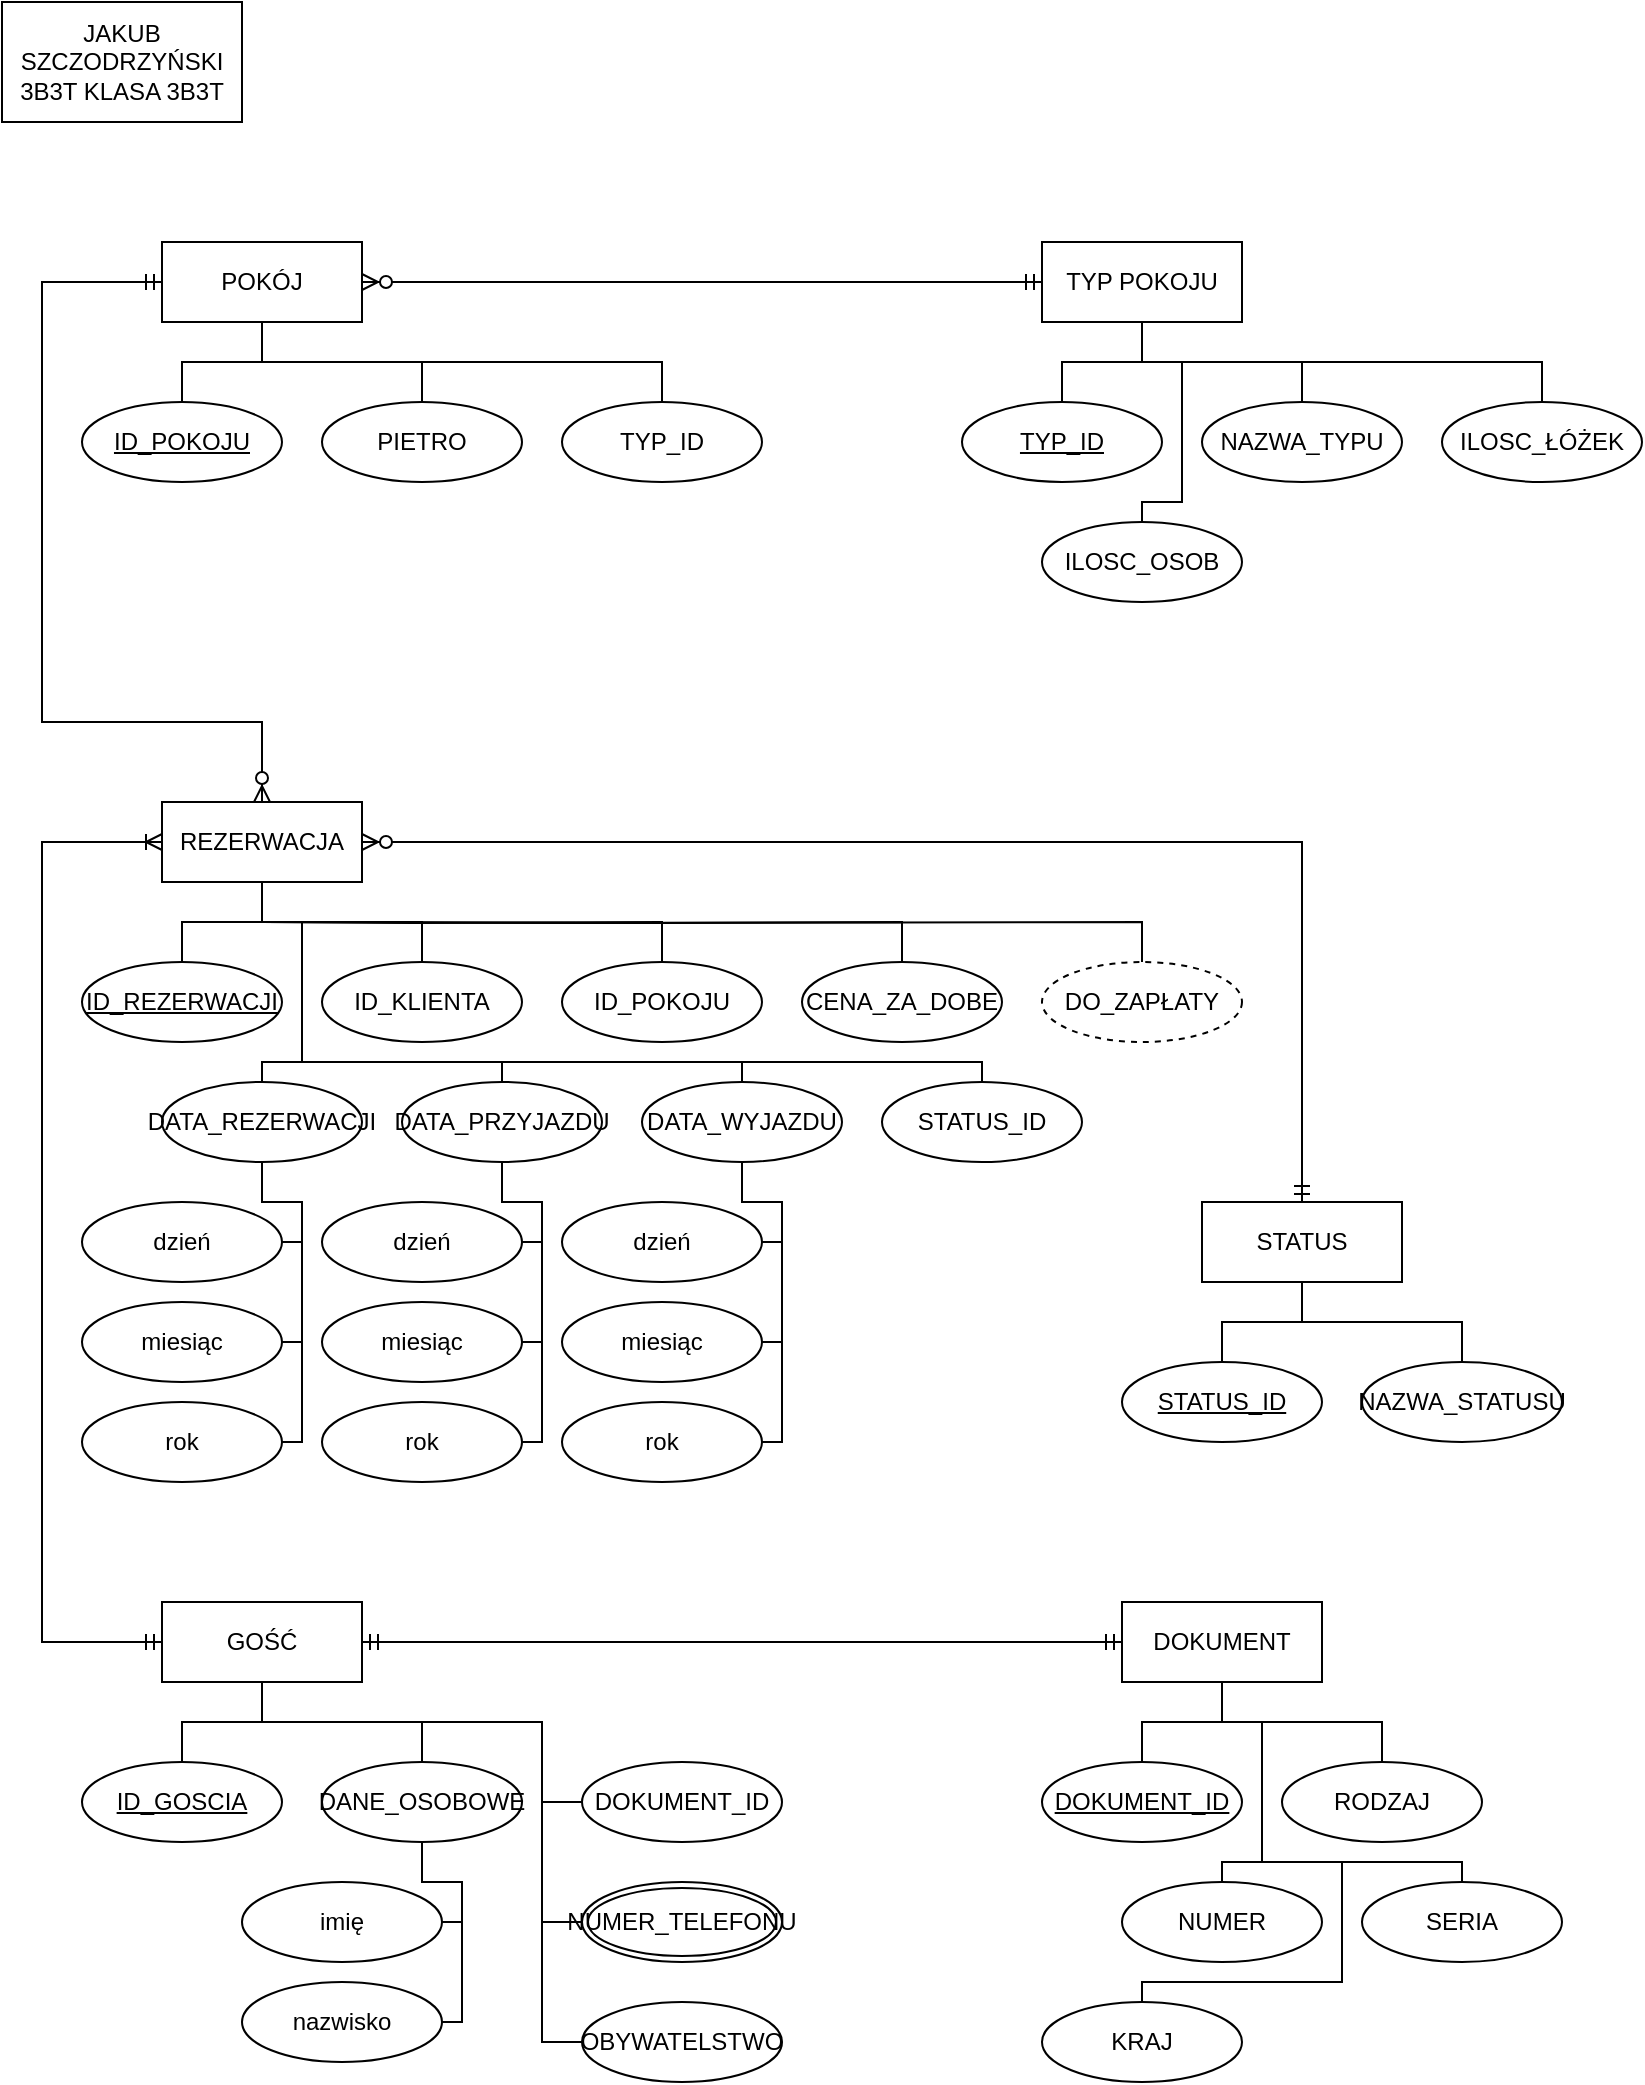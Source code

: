 <mxfile version="14.6.1" type="github">
  <diagram id="aaCWNVvVevW-tKMn6c1v" name="Page-1">
    <mxGraphModel dx="1883" dy="1220" grid="1" gridSize="10" guides="1" tooltips="1" connect="1" arrows="1" fold="1" page="1" pageScale="1" pageWidth="850" pageHeight="1100" math="0" shadow="0">
      <root>
        <mxCell id="0" />
        <mxCell id="1" parent="0" />
        <mxCell id="bizp40bZ_5lWW_H114Bp-1" value="JAKUB SZCZODRZYŃSKI 3B3T KLASA 3B3T" style="rounded=0;whiteSpace=wrap;html=1;" vertex="1" parent="1">
          <mxGeometry width="120" height="60" as="geometry" />
        </mxCell>
        <mxCell id="bizp40bZ_5lWW_H114Bp-52" style="edgeStyle=orthogonalEdgeStyle;rounded=0;orthogonalLoop=1;jettySize=auto;html=1;endArrow=none;endFill=0;" edge="1" parent="1" source="bizp40bZ_5lWW_H114Bp-2" target="bizp40bZ_5lWW_H114Bp-3">
          <mxGeometry relative="1" as="geometry" />
        </mxCell>
        <mxCell id="bizp40bZ_5lWW_H114Bp-53" style="edgeStyle=orthogonalEdgeStyle;rounded=0;orthogonalLoop=1;jettySize=auto;html=1;entryX=0.5;entryY=0;entryDx=0;entryDy=0;endArrow=none;endFill=0;" edge="1" parent="1" source="bizp40bZ_5lWW_H114Bp-2" target="bizp40bZ_5lWW_H114Bp-4">
          <mxGeometry relative="1" as="geometry" />
        </mxCell>
        <mxCell id="bizp40bZ_5lWW_H114Bp-54" style="edgeStyle=orthogonalEdgeStyle;rounded=0;orthogonalLoop=1;jettySize=auto;html=1;entryX=0.5;entryY=0;entryDx=0;entryDy=0;endArrow=none;endFill=0;" edge="1" parent="1" source="bizp40bZ_5lWW_H114Bp-2" target="bizp40bZ_5lWW_H114Bp-5">
          <mxGeometry relative="1" as="geometry">
            <Array as="points">
              <mxPoint x="130" y="180" />
              <mxPoint x="330" y="180" />
            </Array>
          </mxGeometry>
        </mxCell>
        <mxCell id="bizp40bZ_5lWW_H114Bp-82" style="edgeStyle=orthogonalEdgeStyle;rounded=0;orthogonalLoop=1;jettySize=auto;html=1;entryX=0.5;entryY=0;entryDx=0;entryDy=0;startArrow=ERmandOne;startFill=0;endArrow=ERzeroToMany;endFill=1;" edge="1" parent="1" source="bizp40bZ_5lWW_H114Bp-2" target="bizp40bZ_5lWW_H114Bp-11">
          <mxGeometry relative="1" as="geometry">
            <Array as="points">
              <mxPoint x="20" y="140" />
              <mxPoint x="20" y="360" />
              <mxPoint x="130" y="360" />
            </Array>
          </mxGeometry>
        </mxCell>
        <mxCell id="bizp40bZ_5lWW_H114Bp-2" value="&lt;div&gt;POKÓJ&lt;/div&gt;" style="whiteSpace=wrap;html=1;align=center;" vertex="1" parent="1">
          <mxGeometry x="80" y="120" width="100" height="40" as="geometry" />
        </mxCell>
        <mxCell id="bizp40bZ_5lWW_H114Bp-3" value="&lt;u&gt;ID_POKOJU&lt;/u&gt;" style="ellipse;whiteSpace=wrap;html=1;align=center;" vertex="1" parent="1">
          <mxGeometry x="40" y="200" width="100" height="40" as="geometry" />
        </mxCell>
        <mxCell id="bizp40bZ_5lWW_H114Bp-4" value="PIETRO" style="ellipse;whiteSpace=wrap;html=1;align=center;" vertex="1" parent="1">
          <mxGeometry x="160" y="200" width="100" height="40" as="geometry" />
        </mxCell>
        <mxCell id="bizp40bZ_5lWW_H114Bp-5" value="TYP_ID" style="ellipse;whiteSpace=wrap;html=1;align=center;" vertex="1" parent="1">
          <mxGeometry x="280" y="200" width="100" height="40" as="geometry" />
        </mxCell>
        <mxCell id="bizp40bZ_5lWW_H114Bp-55" style="edgeStyle=orthogonalEdgeStyle;rounded=0;orthogonalLoop=1;jettySize=auto;html=1;endArrow=none;endFill=0;" edge="1" parent="1" source="bizp40bZ_5lWW_H114Bp-6" target="bizp40bZ_5lWW_H114Bp-7">
          <mxGeometry relative="1" as="geometry" />
        </mxCell>
        <mxCell id="bizp40bZ_5lWW_H114Bp-56" style="edgeStyle=orthogonalEdgeStyle;rounded=0;orthogonalLoop=1;jettySize=auto;html=1;endArrow=none;endFill=0;" edge="1" parent="1" source="bizp40bZ_5lWW_H114Bp-6" target="bizp40bZ_5lWW_H114Bp-8">
          <mxGeometry relative="1" as="geometry">
            <Array as="points">
              <mxPoint x="570" y="180" />
              <mxPoint x="650" y="180" />
            </Array>
          </mxGeometry>
        </mxCell>
        <mxCell id="bizp40bZ_5lWW_H114Bp-57" style="edgeStyle=orthogonalEdgeStyle;rounded=0;orthogonalLoop=1;jettySize=auto;html=1;endArrow=none;endFill=0;" edge="1" parent="1" source="bizp40bZ_5lWW_H114Bp-6" target="bizp40bZ_5lWW_H114Bp-10">
          <mxGeometry relative="1" as="geometry">
            <Array as="points">
              <mxPoint x="570" y="180" />
              <mxPoint x="770" y="180" />
            </Array>
          </mxGeometry>
        </mxCell>
        <mxCell id="bizp40bZ_5lWW_H114Bp-58" style="edgeStyle=orthogonalEdgeStyle;rounded=0;orthogonalLoop=1;jettySize=auto;html=1;endArrow=none;endFill=0;entryX=0.5;entryY=0;entryDx=0;entryDy=0;" edge="1" parent="1" source="bizp40bZ_5lWW_H114Bp-6" target="bizp40bZ_5lWW_H114Bp-9">
          <mxGeometry relative="1" as="geometry">
            <mxPoint x="510" y="260" as="targetPoint" />
            <Array as="points">
              <mxPoint x="570" y="180" />
              <mxPoint x="590" y="180" />
              <mxPoint x="590" y="250" />
              <mxPoint x="570" y="250" />
            </Array>
          </mxGeometry>
        </mxCell>
        <mxCell id="bizp40bZ_5lWW_H114Bp-81" style="edgeStyle=orthogonalEdgeStyle;rounded=0;orthogonalLoop=1;jettySize=auto;html=1;endArrow=ERzeroToMany;endFill=1;startArrow=ERmandOne;startFill=0;" edge="1" parent="1" source="bizp40bZ_5lWW_H114Bp-6" target="bizp40bZ_5lWW_H114Bp-2">
          <mxGeometry relative="1" as="geometry" />
        </mxCell>
        <mxCell id="bizp40bZ_5lWW_H114Bp-6" value="TYP POKOJU" style="whiteSpace=wrap;html=1;align=center;" vertex="1" parent="1">
          <mxGeometry x="520" y="120" width="100" height="40" as="geometry" />
        </mxCell>
        <mxCell id="bizp40bZ_5lWW_H114Bp-7" value="&lt;u&gt;TYP_ID&lt;/u&gt;" style="ellipse;whiteSpace=wrap;html=1;align=center;" vertex="1" parent="1">
          <mxGeometry x="480" y="200" width="100" height="40" as="geometry" />
        </mxCell>
        <mxCell id="bizp40bZ_5lWW_H114Bp-8" value="NAZWA_TYPU" style="ellipse;whiteSpace=wrap;html=1;align=center;" vertex="1" parent="1">
          <mxGeometry x="600" y="200" width="100" height="40" as="geometry" />
        </mxCell>
        <mxCell id="bizp40bZ_5lWW_H114Bp-9" value="ILOSC_OSOB" style="ellipse;whiteSpace=wrap;html=1;align=center;" vertex="1" parent="1">
          <mxGeometry x="520" y="260" width="100" height="40" as="geometry" />
        </mxCell>
        <mxCell id="bizp40bZ_5lWW_H114Bp-10" value="ILOSC_ŁÓŻEK" style="ellipse;whiteSpace=wrap;html=1;align=center;" vertex="1" parent="1">
          <mxGeometry x="720" y="200" width="100" height="40" as="geometry" />
        </mxCell>
        <mxCell id="bizp40bZ_5lWW_H114Bp-32" style="edgeStyle=orthogonalEdgeStyle;rounded=0;orthogonalLoop=1;jettySize=auto;html=1;endArrow=none;endFill=0;" edge="1" parent="1" source="bizp40bZ_5lWW_H114Bp-11" target="bizp40bZ_5lWW_H114Bp-12">
          <mxGeometry relative="1" as="geometry" />
        </mxCell>
        <mxCell id="bizp40bZ_5lWW_H114Bp-33" style="edgeStyle=orthogonalEdgeStyle;rounded=0;orthogonalLoop=1;jettySize=auto;html=1;endArrow=none;endFill=0;" edge="1" parent="1" source="bizp40bZ_5lWW_H114Bp-11" target="bizp40bZ_5lWW_H114Bp-13">
          <mxGeometry relative="1" as="geometry" />
        </mxCell>
        <mxCell id="bizp40bZ_5lWW_H114Bp-34" style="edgeStyle=orthogonalEdgeStyle;rounded=0;orthogonalLoop=1;jettySize=auto;html=1;entryX=0.5;entryY=0.5;entryDx=0;entryDy=0;entryPerimeter=0;endArrow=none;endFill=0;" edge="1" parent="1" target="bizp40bZ_5lWW_H114Bp-14">
          <mxGeometry relative="1" as="geometry">
            <mxPoint x="130" y="460" as="sourcePoint" />
          </mxGeometry>
        </mxCell>
        <mxCell id="bizp40bZ_5lWW_H114Bp-35" style="edgeStyle=orthogonalEdgeStyle;rounded=0;orthogonalLoop=1;jettySize=auto;html=1;endArrow=none;endFill=0;" edge="1" parent="1" target="bizp40bZ_5lWW_H114Bp-15">
          <mxGeometry relative="1" as="geometry">
            <mxPoint x="180" y="460" as="sourcePoint" />
          </mxGeometry>
        </mxCell>
        <mxCell id="bizp40bZ_5lWW_H114Bp-36" style="edgeStyle=orthogonalEdgeStyle;rounded=0;orthogonalLoop=1;jettySize=auto;html=1;endArrow=none;endFill=0;" edge="1" parent="1" target="bizp40bZ_5lWW_H114Bp-17">
          <mxGeometry relative="1" as="geometry">
            <mxPoint x="130" y="460" as="sourcePoint" />
          </mxGeometry>
        </mxCell>
        <mxCell id="bizp40bZ_5lWW_H114Bp-37" style="edgeStyle=orthogonalEdgeStyle;rounded=0;orthogonalLoop=1;jettySize=auto;html=1;endArrow=none;endFill=0;entryX=0.5;entryY=0;entryDx=0;entryDy=0;" edge="1" parent="1" target="bizp40bZ_5lWW_H114Bp-18">
          <mxGeometry relative="1" as="geometry">
            <mxPoint x="140" y="460" as="sourcePoint" />
            <Array as="points">
              <mxPoint x="150" y="460" />
              <mxPoint x="150" y="530" />
              <mxPoint x="130" y="530" />
            </Array>
          </mxGeometry>
        </mxCell>
        <mxCell id="bizp40bZ_5lWW_H114Bp-38" style="edgeStyle=orthogonalEdgeStyle;rounded=0;orthogonalLoop=1;jettySize=auto;html=1;endArrow=none;endFill=0;" edge="1" parent="1" target="bizp40bZ_5lWW_H114Bp-19">
          <mxGeometry relative="1" as="geometry">
            <mxPoint x="130" y="460" as="sourcePoint" />
            <Array as="points">
              <mxPoint x="150" y="530" />
              <mxPoint x="250" y="530" />
            </Array>
          </mxGeometry>
        </mxCell>
        <mxCell id="bizp40bZ_5lWW_H114Bp-39" style="edgeStyle=orthogonalEdgeStyle;rounded=0;orthogonalLoop=1;jettySize=auto;html=1;endArrow=none;endFill=0;" edge="1" parent="1" target="bizp40bZ_5lWW_H114Bp-20">
          <mxGeometry relative="1" as="geometry">
            <mxPoint x="140" y="460" as="sourcePoint" />
            <Array as="points">
              <mxPoint x="150" y="530" />
              <mxPoint x="370" y="530" />
            </Array>
          </mxGeometry>
        </mxCell>
        <mxCell id="bizp40bZ_5lWW_H114Bp-40" style="edgeStyle=orthogonalEdgeStyle;rounded=0;orthogonalLoop=1;jettySize=auto;html=1;endArrow=none;endFill=0;" edge="1" parent="1" target="bizp40bZ_5lWW_H114Bp-21">
          <mxGeometry relative="1" as="geometry">
            <mxPoint x="150" y="460" as="sourcePoint" />
            <Array as="points">
              <mxPoint x="150" y="530" />
              <mxPoint x="490" y="530" />
            </Array>
          </mxGeometry>
        </mxCell>
        <mxCell id="bizp40bZ_5lWW_H114Bp-83" style="edgeStyle=orthogonalEdgeStyle;rounded=0;orthogonalLoop=1;jettySize=auto;html=1;startArrow=ERzeroToMany;startFill=1;endArrow=ERmandOne;endFill=0;" edge="1" parent="1" source="bizp40bZ_5lWW_H114Bp-11" target="bizp40bZ_5lWW_H114Bp-59">
          <mxGeometry relative="1" as="geometry" />
        </mxCell>
        <mxCell id="bizp40bZ_5lWW_H114Bp-95" style="edgeStyle=orthogonalEdgeStyle;rounded=0;orthogonalLoop=1;jettySize=auto;html=1;entryX=0;entryY=0.5;entryDx=0;entryDy=0;startArrow=ERoneToMany;startFill=0;endArrow=ERmandOne;endFill=0;" edge="1" parent="1" source="bizp40bZ_5lWW_H114Bp-11" target="bizp40bZ_5lWW_H114Bp-64">
          <mxGeometry relative="1" as="geometry">
            <Array as="points">
              <mxPoint x="20" y="420" />
              <mxPoint x="20" y="820" />
            </Array>
          </mxGeometry>
        </mxCell>
        <mxCell id="bizp40bZ_5lWW_H114Bp-11" value="REZERWACJA" style="whiteSpace=wrap;html=1;align=center;" vertex="1" parent="1">
          <mxGeometry x="80" y="400" width="100" height="40" as="geometry" />
        </mxCell>
        <mxCell id="bizp40bZ_5lWW_H114Bp-12" value="&lt;u&gt;ID_REZERWACJI&lt;/u&gt;" style="ellipse;whiteSpace=wrap;html=1;align=center;" vertex="1" parent="1">
          <mxGeometry x="40" y="480" width="100" height="40" as="geometry" />
        </mxCell>
        <mxCell id="bizp40bZ_5lWW_H114Bp-13" value="ID_KLIENTA" style="ellipse;whiteSpace=wrap;html=1;align=center;" vertex="1" parent="1">
          <mxGeometry x="160" y="480" width="100" height="40" as="geometry" />
        </mxCell>
        <mxCell id="bizp40bZ_5lWW_H114Bp-14" value="ID_POKOJU" style="ellipse;whiteSpace=wrap;html=1;align=center;" vertex="1" parent="1">
          <mxGeometry x="280" y="480" width="100" height="40" as="geometry" />
        </mxCell>
        <mxCell id="bizp40bZ_5lWW_H114Bp-15" value="&lt;div&gt;CENA_ZA_DOBE&lt;/div&gt;" style="ellipse;whiteSpace=wrap;html=1;align=center;" vertex="1" parent="1">
          <mxGeometry x="400" y="480" width="100" height="40" as="geometry" />
        </mxCell>
        <mxCell id="bizp40bZ_5lWW_H114Bp-17" value="DO_ZAPŁATY" style="ellipse;whiteSpace=wrap;html=1;align=center;dashed=1;" vertex="1" parent="1">
          <mxGeometry x="520" y="480" width="100" height="40" as="geometry" />
        </mxCell>
        <mxCell id="bizp40bZ_5lWW_H114Bp-42" style="edgeStyle=orthogonalEdgeStyle;rounded=0;orthogonalLoop=1;jettySize=auto;html=1;entryX=1;entryY=0.5;entryDx=0;entryDy=0;endArrow=none;endFill=0;" edge="1" parent="1" source="bizp40bZ_5lWW_H114Bp-18" target="bizp40bZ_5lWW_H114Bp-22">
          <mxGeometry relative="1" as="geometry">
            <Array as="points">
              <mxPoint x="130" y="600" />
              <mxPoint x="150" y="600" />
              <mxPoint x="150" y="620" />
            </Array>
          </mxGeometry>
        </mxCell>
        <mxCell id="bizp40bZ_5lWW_H114Bp-43" style="edgeStyle=orthogonalEdgeStyle;rounded=0;orthogonalLoop=1;jettySize=auto;html=1;entryX=1;entryY=0.5;entryDx=0;entryDy=0;endArrow=none;endFill=0;" edge="1" parent="1" target="bizp40bZ_5lWW_H114Bp-23">
          <mxGeometry relative="1" as="geometry">
            <mxPoint x="140" y="600" as="sourcePoint" />
            <Array as="points">
              <mxPoint x="150" y="670" />
            </Array>
          </mxGeometry>
        </mxCell>
        <mxCell id="bizp40bZ_5lWW_H114Bp-44" style="edgeStyle=orthogonalEdgeStyle;rounded=0;orthogonalLoop=1;jettySize=auto;html=1;entryX=1;entryY=0.5;entryDx=0;entryDy=0;endArrow=none;endFill=0;" edge="1" parent="1" target="bizp40bZ_5lWW_H114Bp-24">
          <mxGeometry relative="1" as="geometry">
            <mxPoint x="140" y="600" as="sourcePoint" />
            <Array as="points">
              <mxPoint x="150" y="720" />
            </Array>
          </mxGeometry>
        </mxCell>
        <mxCell id="bizp40bZ_5lWW_H114Bp-18" value="DATA_REZERWACJI" style="ellipse;whiteSpace=wrap;html=1;align=center;" vertex="1" parent="1">
          <mxGeometry x="80" y="540" width="100" height="40" as="geometry" />
        </mxCell>
        <mxCell id="bizp40bZ_5lWW_H114Bp-45" style="edgeStyle=orthogonalEdgeStyle;rounded=0;orthogonalLoop=1;jettySize=auto;html=1;entryX=1;entryY=0.5;entryDx=0;entryDy=0;endArrow=none;endFill=0;" edge="1" parent="1" source="bizp40bZ_5lWW_H114Bp-19" target="bizp40bZ_5lWW_H114Bp-25">
          <mxGeometry relative="1" as="geometry">
            <Array as="points">
              <mxPoint x="250" y="600" />
              <mxPoint x="270" y="600" />
              <mxPoint x="270" y="620" />
            </Array>
          </mxGeometry>
        </mxCell>
        <mxCell id="bizp40bZ_5lWW_H114Bp-46" style="edgeStyle=orthogonalEdgeStyle;rounded=0;orthogonalLoop=1;jettySize=auto;html=1;entryX=1;entryY=0.5;entryDx=0;entryDy=0;endArrow=none;endFill=0;" edge="1" parent="1" source="bizp40bZ_5lWW_H114Bp-19" target="bizp40bZ_5lWW_H114Bp-26">
          <mxGeometry relative="1" as="geometry">
            <Array as="points">
              <mxPoint x="250" y="600" />
              <mxPoint x="270" y="600" />
              <mxPoint x="270" y="670" />
            </Array>
          </mxGeometry>
        </mxCell>
        <mxCell id="bizp40bZ_5lWW_H114Bp-47" style="edgeStyle=orthogonalEdgeStyle;rounded=0;orthogonalLoop=1;jettySize=auto;html=1;entryX=1;entryY=0.5;entryDx=0;entryDy=0;endArrow=none;endFill=0;" edge="1" parent="1" source="bizp40bZ_5lWW_H114Bp-19" target="bizp40bZ_5lWW_H114Bp-27">
          <mxGeometry relative="1" as="geometry">
            <Array as="points">
              <mxPoint x="250" y="600" />
              <mxPoint x="270" y="600" />
              <mxPoint x="270" y="720" />
            </Array>
          </mxGeometry>
        </mxCell>
        <mxCell id="bizp40bZ_5lWW_H114Bp-19" value="DATA_PRZYJAZDU" style="ellipse;whiteSpace=wrap;html=1;align=center;" vertex="1" parent="1">
          <mxGeometry x="200" y="540" width="100" height="40" as="geometry" />
        </mxCell>
        <mxCell id="bizp40bZ_5lWW_H114Bp-49" style="edgeStyle=orthogonalEdgeStyle;rounded=0;orthogonalLoop=1;jettySize=auto;html=1;entryX=1;entryY=0.5;entryDx=0;entryDy=0;endArrow=none;endFill=0;" edge="1" parent="1" source="bizp40bZ_5lWW_H114Bp-20" target="bizp40bZ_5lWW_H114Bp-28">
          <mxGeometry relative="1" as="geometry">
            <Array as="points">
              <mxPoint x="370" y="600" />
              <mxPoint x="390" y="600" />
              <mxPoint x="390" y="620" />
            </Array>
          </mxGeometry>
        </mxCell>
        <mxCell id="bizp40bZ_5lWW_H114Bp-50" style="edgeStyle=orthogonalEdgeStyle;rounded=0;orthogonalLoop=1;jettySize=auto;html=1;entryX=1;entryY=0.5;entryDx=0;entryDy=0;endArrow=none;endFill=0;" edge="1" parent="1" source="bizp40bZ_5lWW_H114Bp-20" target="bizp40bZ_5lWW_H114Bp-29">
          <mxGeometry relative="1" as="geometry">
            <Array as="points">
              <mxPoint x="370" y="600" />
              <mxPoint x="390" y="600" />
              <mxPoint x="390" y="670" />
            </Array>
          </mxGeometry>
        </mxCell>
        <mxCell id="bizp40bZ_5lWW_H114Bp-51" style="edgeStyle=orthogonalEdgeStyle;rounded=0;orthogonalLoop=1;jettySize=auto;html=1;entryX=1;entryY=0.5;entryDx=0;entryDy=0;endArrow=none;endFill=0;" edge="1" parent="1" source="bizp40bZ_5lWW_H114Bp-20" target="bizp40bZ_5lWW_H114Bp-30">
          <mxGeometry relative="1" as="geometry">
            <Array as="points">
              <mxPoint x="370" y="600" />
              <mxPoint x="390" y="600" />
              <mxPoint x="390" y="720" />
            </Array>
          </mxGeometry>
        </mxCell>
        <mxCell id="bizp40bZ_5lWW_H114Bp-20" value="DATA_WYJAZDU" style="ellipse;whiteSpace=wrap;html=1;align=center;" vertex="1" parent="1">
          <mxGeometry x="320" y="540" width="100" height="40" as="geometry" />
        </mxCell>
        <mxCell id="bizp40bZ_5lWW_H114Bp-21" value="STATUS_ID" style="ellipse;whiteSpace=wrap;html=1;align=center;" vertex="1" parent="1">
          <mxGeometry x="440" y="540" width="100" height="40" as="geometry" />
        </mxCell>
        <mxCell id="bizp40bZ_5lWW_H114Bp-22" value="dzień" style="ellipse;whiteSpace=wrap;html=1;align=center;" vertex="1" parent="1">
          <mxGeometry x="40" y="600" width="100" height="40" as="geometry" />
        </mxCell>
        <mxCell id="bizp40bZ_5lWW_H114Bp-23" value="miesiąc" style="ellipse;whiteSpace=wrap;html=1;align=center;" vertex="1" parent="1">
          <mxGeometry x="40" y="650" width="100" height="40" as="geometry" />
        </mxCell>
        <mxCell id="bizp40bZ_5lWW_H114Bp-24" value="rok" style="ellipse;whiteSpace=wrap;html=1;align=center;" vertex="1" parent="1">
          <mxGeometry x="40" y="700" width="100" height="40" as="geometry" />
        </mxCell>
        <mxCell id="bizp40bZ_5lWW_H114Bp-25" value="dzień" style="ellipse;whiteSpace=wrap;html=1;align=center;" vertex="1" parent="1">
          <mxGeometry x="160" y="600" width="100" height="40" as="geometry" />
        </mxCell>
        <mxCell id="bizp40bZ_5lWW_H114Bp-26" value="miesiąc" style="ellipse;whiteSpace=wrap;html=1;align=center;" vertex="1" parent="1">
          <mxGeometry x="160" y="650" width="100" height="40" as="geometry" />
        </mxCell>
        <mxCell id="bizp40bZ_5lWW_H114Bp-27" value="rok" style="ellipse;whiteSpace=wrap;html=1;align=center;" vertex="1" parent="1">
          <mxGeometry x="160" y="700" width="100" height="40" as="geometry" />
        </mxCell>
        <mxCell id="bizp40bZ_5lWW_H114Bp-28" value="dzień" style="ellipse;whiteSpace=wrap;html=1;align=center;" vertex="1" parent="1">
          <mxGeometry x="280" y="600" width="100" height="40" as="geometry" />
        </mxCell>
        <mxCell id="bizp40bZ_5lWW_H114Bp-29" value="miesiąc" style="ellipse;whiteSpace=wrap;html=1;align=center;" vertex="1" parent="1">
          <mxGeometry x="280" y="650" width="100" height="40" as="geometry" />
        </mxCell>
        <mxCell id="bizp40bZ_5lWW_H114Bp-30" value="rok" style="ellipse;whiteSpace=wrap;html=1;align=center;" vertex="1" parent="1">
          <mxGeometry x="280" y="700" width="100" height="40" as="geometry" />
        </mxCell>
        <mxCell id="bizp40bZ_5lWW_H114Bp-62" style="edgeStyle=orthogonalEdgeStyle;rounded=0;orthogonalLoop=1;jettySize=auto;html=1;endArrow=none;endFill=0;" edge="1" parent="1" source="bizp40bZ_5lWW_H114Bp-59" target="bizp40bZ_5lWW_H114Bp-60">
          <mxGeometry relative="1" as="geometry" />
        </mxCell>
        <mxCell id="bizp40bZ_5lWW_H114Bp-63" style="edgeStyle=orthogonalEdgeStyle;rounded=0;orthogonalLoop=1;jettySize=auto;html=1;entryX=0.5;entryY=0;entryDx=0;entryDy=0;endArrow=none;endFill=0;" edge="1" parent="1" source="bizp40bZ_5lWW_H114Bp-59" target="bizp40bZ_5lWW_H114Bp-61">
          <mxGeometry relative="1" as="geometry">
            <Array as="points">
              <mxPoint x="650" y="660" />
              <mxPoint x="730" y="660" />
            </Array>
          </mxGeometry>
        </mxCell>
        <mxCell id="bizp40bZ_5lWW_H114Bp-59" value="&lt;div&gt;STATUS&lt;/div&gt;" style="whiteSpace=wrap;html=1;align=center;" vertex="1" parent="1">
          <mxGeometry x="600" y="600" width="100" height="40" as="geometry" />
        </mxCell>
        <mxCell id="bizp40bZ_5lWW_H114Bp-65" value="" style="edgeStyle=orthogonalEdgeStyle;rounded=0;orthogonalLoop=1;jettySize=auto;html=1;endArrow=none;endFill=0;" edge="1" parent="1" source="bizp40bZ_5lWW_H114Bp-60" target="bizp40bZ_5lWW_H114Bp-59">
          <mxGeometry relative="1" as="geometry" />
        </mxCell>
        <mxCell id="bizp40bZ_5lWW_H114Bp-60" value="&lt;u&gt;STATUS_ID&lt;/u&gt;" style="ellipse;whiteSpace=wrap;html=1;align=center;" vertex="1" parent="1">
          <mxGeometry x="560" y="680" width="100" height="40" as="geometry" />
        </mxCell>
        <mxCell id="bizp40bZ_5lWW_H114Bp-61" value="NAZWA_STATUSU" style="ellipse;whiteSpace=wrap;html=1;align=center;" vertex="1" parent="1">
          <mxGeometry x="680" y="680" width="100" height="40" as="geometry" />
        </mxCell>
        <mxCell id="bizp40bZ_5lWW_H114Bp-73" style="edgeStyle=orthogonalEdgeStyle;rounded=0;orthogonalLoop=1;jettySize=auto;html=1;endArrow=none;endFill=0;" edge="1" parent="1" source="bizp40bZ_5lWW_H114Bp-64" target="bizp40bZ_5lWW_H114Bp-66">
          <mxGeometry relative="1" as="geometry" />
        </mxCell>
        <mxCell id="bizp40bZ_5lWW_H114Bp-74" style="edgeStyle=orthogonalEdgeStyle;rounded=0;orthogonalLoop=1;jettySize=auto;html=1;endArrow=none;endFill=0;" edge="1" parent="1" source="bizp40bZ_5lWW_H114Bp-64" target="bizp40bZ_5lWW_H114Bp-67">
          <mxGeometry relative="1" as="geometry" />
        </mxCell>
        <mxCell id="bizp40bZ_5lWW_H114Bp-75" style="edgeStyle=orthogonalEdgeStyle;rounded=0;orthogonalLoop=1;jettySize=auto;html=1;endArrow=none;endFill=0;" edge="1" parent="1" source="bizp40bZ_5lWW_H114Bp-64" target="bizp40bZ_5lWW_H114Bp-70">
          <mxGeometry relative="1" as="geometry">
            <Array as="points">
              <mxPoint x="130" y="860" />
              <mxPoint x="270" y="860" />
              <mxPoint x="270" y="900" />
            </Array>
          </mxGeometry>
        </mxCell>
        <mxCell id="bizp40bZ_5lWW_H114Bp-76" style="edgeStyle=orthogonalEdgeStyle;rounded=0;orthogonalLoop=1;jettySize=auto;html=1;endArrow=none;endFill=0;" edge="1" parent="1" source="bizp40bZ_5lWW_H114Bp-64" target="bizp40bZ_5lWW_H114Bp-71">
          <mxGeometry relative="1" as="geometry">
            <Array as="points">
              <mxPoint x="130" y="860" />
              <mxPoint x="270" y="860" />
              <mxPoint x="270" y="960" />
            </Array>
          </mxGeometry>
        </mxCell>
        <mxCell id="bizp40bZ_5lWW_H114Bp-77" style="edgeStyle=orthogonalEdgeStyle;rounded=0;orthogonalLoop=1;jettySize=auto;html=1;endArrow=none;endFill=0;" edge="1" parent="1" source="bizp40bZ_5lWW_H114Bp-64" target="bizp40bZ_5lWW_H114Bp-72">
          <mxGeometry relative="1" as="geometry">
            <Array as="points">
              <mxPoint x="130" y="860" />
              <mxPoint x="270" y="860" />
              <mxPoint x="270" y="1020" />
            </Array>
          </mxGeometry>
        </mxCell>
        <mxCell id="bizp40bZ_5lWW_H114Bp-96" style="edgeStyle=orthogonalEdgeStyle;rounded=0;orthogonalLoop=1;jettySize=auto;html=1;startArrow=ERmandOne;startFill=0;endArrow=ERmandOne;endFill=0;" edge="1" parent="1" source="bizp40bZ_5lWW_H114Bp-64" target="bizp40bZ_5lWW_H114Bp-84">
          <mxGeometry relative="1" as="geometry" />
        </mxCell>
        <mxCell id="bizp40bZ_5lWW_H114Bp-64" value="GOŚĆ" style="whiteSpace=wrap;html=1;align=center;" vertex="1" parent="1">
          <mxGeometry x="80" y="800" width="100" height="40" as="geometry" />
        </mxCell>
        <mxCell id="bizp40bZ_5lWW_H114Bp-66" value="&lt;u&gt;ID_GOSCIA&lt;/u&gt;" style="ellipse;whiteSpace=wrap;html=1;align=center;" vertex="1" parent="1">
          <mxGeometry x="40" y="880" width="100" height="40" as="geometry" />
        </mxCell>
        <mxCell id="bizp40bZ_5lWW_H114Bp-78" style="edgeStyle=orthogonalEdgeStyle;rounded=0;orthogonalLoop=1;jettySize=auto;html=1;entryX=1;entryY=0.5;entryDx=0;entryDy=0;endArrow=none;endFill=0;" edge="1" parent="1" source="bizp40bZ_5lWW_H114Bp-67" target="bizp40bZ_5lWW_H114Bp-68">
          <mxGeometry relative="1" as="geometry">
            <Array as="points">
              <mxPoint x="210" y="940" />
              <mxPoint x="230" y="940" />
              <mxPoint x="230" y="960" />
            </Array>
          </mxGeometry>
        </mxCell>
        <mxCell id="bizp40bZ_5lWW_H114Bp-79" style="edgeStyle=orthogonalEdgeStyle;rounded=0;orthogonalLoop=1;jettySize=auto;html=1;entryX=1;entryY=0.5;entryDx=0;entryDy=0;endArrow=none;endFill=0;" edge="1" parent="1" source="bizp40bZ_5lWW_H114Bp-67" target="bizp40bZ_5lWW_H114Bp-69">
          <mxGeometry relative="1" as="geometry">
            <Array as="points">
              <mxPoint x="210" y="940" />
              <mxPoint x="230" y="940" />
              <mxPoint x="230" y="1010" />
            </Array>
          </mxGeometry>
        </mxCell>
        <mxCell id="bizp40bZ_5lWW_H114Bp-67" value="&lt;div&gt;DANE_OSOBOWE&lt;/div&gt;" style="ellipse;whiteSpace=wrap;html=1;align=center;" vertex="1" parent="1">
          <mxGeometry x="160" y="880" width="100" height="40" as="geometry" />
        </mxCell>
        <mxCell id="bizp40bZ_5lWW_H114Bp-68" value="imię" style="ellipse;whiteSpace=wrap;html=1;align=center;" vertex="1" parent="1">
          <mxGeometry x="120" y="940" width="100" height="40" as="geometry" />
        </mxCell>
        <mxCell id="bizp40bZ_5lWW_H114Bp-69" value="nazwisko" style="ellipse;whiteSpace=wrap;html=1;align=center;" vertex="1" parent="1">
          <mxGeometry x="120" y="990" width="100" height="40" as="geometry" />
        </mxCell>
        <mxCell id="bizp40bZ_5lWW_H114Bp-70" value="DOKUMENT_ID" style="ellipse;whiteSpace=wrap;html=1;align=center;" vertex="1" parent="1">
          <mxGeometry x="290" y="880" width="100" height="40" as="geometry" />
        </mxCell>
        <mxCell id="bizp40bZ_5lWW_H114Bp-71" value="NUMER_TELEFONU" style="ellipse;shape=doubleEllipse;margin=3;whiteSpace=wrap;html=1;align=center;" vertex="1" parent="1">
          <mxGeometry x="290" y="940" width="100" height="40" as="geometry" />
        </mxCell>
        <mxCell id="bizp40bZ_5lWW_H114Bp-72" value="&lt;div&gt;OBYWATELSTWO&lt;/div&gt;" style="ellipse;whiteSpace=wrap;html=1;align=center;" vertex="1" parent="1">
          <mxGeometry x="290" y="1000" width="100" height="40" as="geometry" />
        </mxCell>
        <mxCell id="bizp40bZ_5lWW_H114Bp-90" style="edgeStyle=orthogonalEdgeStyle;rounded=0;orthogonalLoop=1;jettySize=auto;html=1;startArrow=none;startFill=0;endArrow=none;endFill=0;" edge="1" parent="1" source="bizp40bZ_5lWW_H114Bp-84" target="bizp40bZ_5lWW_H114Bp-85">
          <mxGeometry relative="1" as="geometry" />
        </mxCell>
        <mxCell id="bizp40bZ_5lWW_H114Bp-91" style="edgeStyle=orthogonalEdgeStyle;rounded=0;orthogonalLoop=1;jettySize=auto;html=1;startArrow=none;startFill=0;endArrow=none;endFill=0;" edge="1" parent="1" source="bizp40bZ_5lWW_H114Bp-84" target="bizp40bZ_5lWW_H114Bp-86">
          <mxGeometry relative="1" as="geometry" />
        </mxCell>
        <mxCell id="bizp40bZ_5lWW_H114Bp-92" style="edgeStyle=orthogonalEdgeStyle;rounded=0;orthogonalLoop=1;jettySize=auto;html=1;startArrow=none;startFill=0;endArrow=none;endFill=0;entryX=0.5;entryY=0;entryDx=0;entryDy=0;" edge="1" parent="1" source="bizp40bZ_5lWW_H114Bp-84" target="bizp40bZ_5lWW_H114Bp-87">
          <mxGeometry relative="1" as="geometry">
            <Array as="points">
              <mxPoint x="610" y="860" />
              <mxPoint x="630" y="860" />
              <mxPoint x="630" y="930" />
              <mxPoint x="610" y="930" />
            </Array>
          </mxGeometry>
        </mxCell>
        <mxCell id="bizp40bZ_5lWW_H114Bp-93" style="edgeStyle=orthogonalEdgeStyle;rounded=0;orthogonalLoop=1;jettySize=auto;html=1;startArrow=none;startFill=0;endArrow=none;endFill=0;exitX=0.5;exitY=1;exitDx=0;exitDy=0;" edge="1" parent="1" source="bizp40bZ_5lWW_H114Bp-84" target="bizp40bZ_5lWW_H114Bp-88">
          <mxGeometry relative="1" as="geometry">
            <mxPoint x="630" y="860" as="sourcePoint" />
            <Array as="points">
              <mxPoint x="610" y="860" />
              <mxPoint x="630" y="860" />
              <mxPoint x="630" y="930" />
              <mxPoint x="730" y="930" />
            </Array>
          </mxGeometry>
        </mxCell>
        <mxCell id="bizp40bZ_5lWW_H114Bp-94" style="edgeStyle=orthogonalEdgeStyle;rounded=0;orthogonalLoop=1;jettySize=auto;html=1;startArrow=none;startFill=0;endArrow=none;endFill=0;exitX=0.5;exitY=1;exitDx=0;exitDy=0;" edge="1" parent="1" source="bizp40bZ_5lWW_H114Bp-84" target="bizp40bZ_5lWW_H114Bp-89">
          <mxGeometry relative="1" as="geometry">
            <Array as="points">
              <mxPoint x="610" y="860" />
              <mxPoint x="630" y="860" />
              <mxPoint x="630" y="930" />
              <mxPoint x="670" y="930" />
              <mxPoint x="670" y="990" />
              <mxPoint x="570" y="990" />
            </Array>
          </mxGeometry>
        </mxCell>
        <mxCell id="bizp40bZ_5lWW_H114Bp-84" value="&lt;div&gt;DOKUMENT&lt;/div&gt;" style="whiteSpace=wrap;html=1;align=center;" vertex="1" parent="1">
          <mxGeometry x="560" y="800" width="100" height="40" as="geometry" />
        </mxCell>
        <mxCell id="bizp40bZ_5lWW_H114Bp-85" value="DOKUMENT_ID" style="ellipse;whiteSpace=wrap;html=1;align=center;fontStyle=4;" vertex="1" parent="1">
          <mxGeometry x="520" y="880" width="100" height="40" as="geometry" />
        </mxCell>
        <mxCell id="bizp40bZ_5lWW_H114Bp-86" value="RODZAJ" style="ellipse;whiteSpace=wrap;html=1;align=center;" vertex="1" parent="1">
          <mxGeometry x="640" y="880" width="100" height="40" as="geometry" />
        </mxCell>
        <mxCell id="bizp40bZ_5lWW_H114Bp-87" value="NUMER" style="ellipse;whiteSpace=wrap;html=1;align=center;" vertex="1" parent="1">
          <mxGeometry x="560" y="940" width="100" height="40" as="geometry" />
        </mxCell>
        <mxCell id="bizp40bZ_5lWW_H114Bp-88" value="SERIA" style="ellipse;whiteSpace=wrap;html=1;align=center;" vertex="1" parent="1">
          <mxGeometry x="680" y="940" width="100" height="40" as="geometry" />
        </mxCell>
        <mxCell id="bizp40bZ_5lWW_H114Bp-89" value="KRAJ" style="ellipse;whiteSpace=wrap;html=1;align=center;" vertex="1" parent="1">
          <mxGeometry x="520" y="1000" width="100" height="40" as="geometry" />
        </mxCell>
      </root>
    </mxGraphModel>
  </diagram>
</mxfile>
